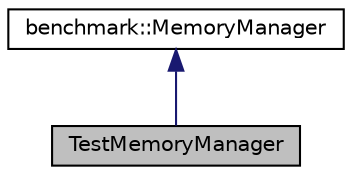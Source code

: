 digraph "TestMemoryManager"
{
 // LATEX_PDF_SIZE
  edge [fontname="Helvetica",fontsize="10",labelfontname="Helvetica",labelfontsize="10"];
  node [fontname="Helvetica",fontsize="10",shape=record];
  Node1 [label="TestMemoryManager",height=0.2,width=0.4,color="black", fillcolor="grey75", style="filled", fontcolor="black",tooltip=" "];
  Node2 -> Node1 [dir="back",color="midnightblue",fontsize="10",style="solid"];
  Node2 [label="benchmark::MemoryManager",height=0.2,width=0.4,color="black", fillcolor="white", style="filled",URL="$classbenchmark_1_1MemoryManager.html",tooltip=" "];
}
